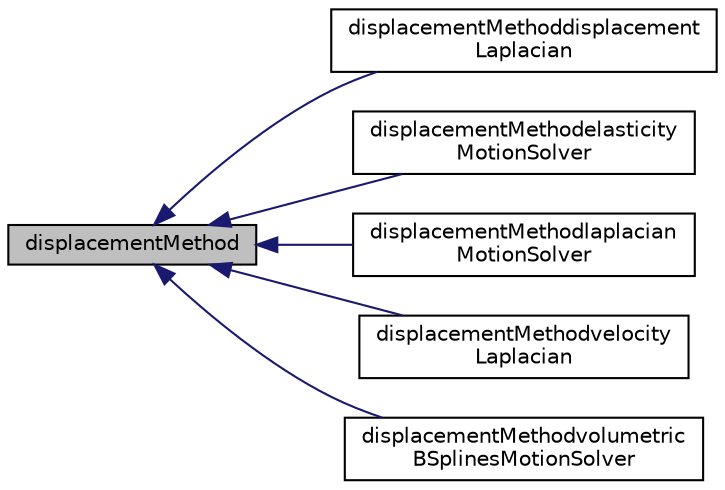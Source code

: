 digraph "displacementMethod"
{
  bgcolor="transparent";
  edge [fontname="Helvetica",fontsize="10",labelfontname="Helvetica",labelfontsize="10"];
  node [fontname="Helvetica",fontsize="10",shape=record];
  rankdir="LR";
  Node1 [label="displacementMethod",height=0.2,width=0.4,color="black", fillcolor="grey75", style="filled" fontcolor="black"];
  Node1 -> Node2 [dir="back",color="midnightblue",fontsize="10",style="solid",fontname="Helvetica"];
  Node2 [label="displacementMethoddisplacement\lLaplacian",height=0.2,width=0.4,color="black",URL="$classFoam_1_1displacementMethoddisplacementLaplacian.html",tooltip="Wrapper class for the displacementLaplacian motion solver. "];
  Node1 -> Node3 [dir="back",color="midnightblue",fontsize="10",style="solid",fontname="Helvetica"];
  Node3 [label="displacementMethodelasticity\lMotionSolver",height=0.2,width=0.4,color="black",URL="$classFoam_1_1displacementMethodelasticityMotionSolver.html",tooltip="Wrapper class for the elasticityMotionSolver motion solver. "];
  Node1 -> Node4 [dir="back",color="midnightblue",fontsize="10",style="solid",fontname="Helvetica"];
  Node4 [label="displacementMethodlaplacian\lMotionSolver",height=0.2,width=0.4,color="black",URL="$classFoam_1_1displacementMethodlaplacianMotionSolver.html",tooltip="Wrapper class for the velocityLaplacian motion solver. "];
  Node1 -> Node5 [dir="back",color="midnightblue",fontsize="10",style="solid",fontname="Helvetica"];
  Node5 [label="displacementMethodvelocity\lLaplacian",height=0.2,width=0.4,color="black",URL="$classFoam_1_1displacementMethodvelocityLaplacian.html",tooltip="Wrapper class for the velocityLaplacian motion solver. "];
  Node1 -> Node6 [dir="back",color="midnightblue",fontsize="10",style="solid",fontname="Helvetica"];
  Node6 [label="displacementMethodvolumetric\lBSplinesMotionSolver",height=0.2,width=0.4,color="black",URL="$classFoam_1_1displacementMethodvolumetricBSplinesMotionSolver.html",tooltip="Wrapper class for the volumetricBSplinesMotionSolver motion solver. "];
}
